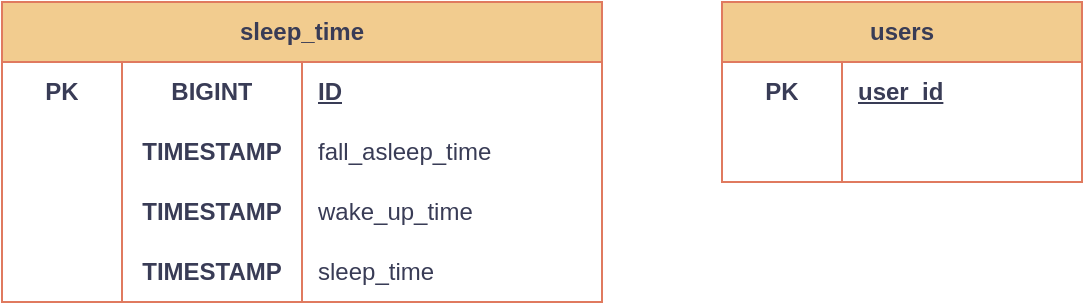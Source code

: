 <mxfile version="24.3.1" type="github">
  <diagram name="Страница — 1" id="BrCpzJXyoe6xOQEZYnKq">
    <mxGraphModel dx="1024" dy="551" grid="1" gridSize="10" guides="1" tooltips="1" connect="1" arrows="1" fold="1" page="1" pageScale="1" pageWidth="1169" pageHeight="827" math="0" shadow="0">
      <root>
        <mxCell id="0" />
        <mxCell id="1" parent="0" />
        <mxCell id="RB-vv6v-7lnxC394X1P7-31" value="sleep_time" style="shape=table;startSize=30;container=1;collapsible=1;childLayout=tableLayout;fixedRows=1;rowLines=0;fontStyle=1;align=center;resizeLast=1;html=1;whiteSpace=wrap;strokeColor=#E07A5F;fontColor=#393C56;fillColor=#F2CC8F;perimeterSpacing=1;" vertex="1" parent="1">
          <mxGeometry x="120" y="80" width="300" height="150" as="geometry">
            <mxRectangle x="120" y="80" width="100" height="30" as="alternateBounds" />
          </mxGeometry>
        </mxCell>
        <mxCell id="RB-vv6v-7lnxC394X1P7-32" value="" style="shape=tableRow;horizontal=0;startSize=0;swimlaneHead=0;swimlaneBody=0;fillColor=none;collapsible=0;dropTarget=0;points=[[0,0.5],[1,0.5]];portConstraint=eastwest;top=0;left=0;right=0;bottom=0;html=1;strokeColor=#E07A5F;fontColor=#393C56;" vertex="1" parent="RB-vv6v-7lnxC394X1P7-31">
          <mxGeometry y="30" width="300" height="30" as="geometry" />
        </mxCell>
        <mxCell id="RB-vv6v-7lnxC394X1P7-47" style="shape=partialRectangle;connectable=0;fillColor=none;top=0;left=0;bottom=0;right=0;fontStyle=1;overflow=hidden;html=1;whiteSpace=wrap;strokeColor=default;fontColor=#393C56;perimeterSpacing=1;" vertex="1" parent="RB-vv6v-7lnxC394X1P7-32">
          <mxGeometry width="60" height="30" as="geometry">
            <mxRectangle width="60" height="30" as="alternateBounds" />
          </mxGeometry>
        </mxCell>
        <mxCell id="RB-vv6v-7lnxC394X1P7-33" value="BIGINT" style="shape=partialRectangle;connectable=0;fillColor=none;top=0;left=0;bottom=0;right=0;fontStyle=1;overflow=hidden;html=1;whiteSpace=wrap;strokeColor=default;fontColor=#393C56;perimeterSpacing=1;" vertex="1" parent="RB-vv6v-7lnxC394X1P7-32">
          <mxGeometry x="60" width="90" height="30" as="geometry">
            <mxRectangle width="90" height="30" as="alternateBounds" />
          </mxGeometry>
        </mxCell>
        <mxCell id="RB-vv6v-7lnxC394X1P7-34" value="ID" style="shape=partialRectangle;connectable=0;fillColor=none;top=0;left=0;bottom=0;right=0;align=left;spacingLeft=6;fontStyle=5;overflow=hidden;html=1;whiteSpace=wrap;strokeColor=#E07A5F;fontColor=#393C56;perimeterSpacing=1;" vertex="1" parent="RB-vv6v-7lnxC394X1P7-32">
          <mxGeometry x="150" width="150" height="30" as="geometry">
            <mxRectangle width="150" height="30" as="alternateBounds" />
          </mxGeometry>
        </mxCell>
        <mxCell id="RB-vv6v-7lnxC394X1P7-38" value="" style="shape=tableRow;horizontal=0;startSize=0;swimlaneHead=0;swimlaneBody=0;fillColor=none;collapsible=0;dropTarget=0;points=[[0,0.5],[1,0.5]];portConstraint=eastwest;top=0;left=0;right=0;bottom=0;html=1;strokeColor=#E07A5F;fontColor=#393C56;" vertex="1" parent="RB-vv6v-7lnxC394X1P7-31">
          <mxGeometry y="60" width="300" height="30" as="geometry" />
        </mxCell>
        <mxCell id="RB-vv6v-7lnxC394X1P7-48" style="shape=partialRectangle;connectable=0;fillColor=none;top=0;left=0;bottom=0;right=0;editable=1;overflow=hidden;html=1;whiteSpace=wrap;strokeColor=#E07A5F;fontColor=#393C56;" vertex="1" parent="RB-vv6v-7lnxC394X1P7-38">
          <mxGeometry width="60" height="30" as="geometry">
            <mxRectangle width="60" height="30" as="alternateBounds" />
          </mxGeometry>
        </mxCell>
        <mxCell id="RB-vv6v-7lnxC394X1P7-39" value="TIMESTAMP" style="shape=partialRectangle;connectable=0;fillColor=none;top=0;left=0;bottom=0;right=0;editable=1;overflow=hidden;html=1;whiteSpace=wrap;strokeColor=#E07A5F;fontColor=#393C56;fontStyle=1" vertex="1" parent="RB-vv6v-7lnxC394X1P7-38">
          <mxGeometry x="60" width="90" height="30" as="geometry">
            <mxRectangle width="90" height="30" as="alternateBounds" />
          </mxGeometry>
        </mxCell>
        <mxCell id="RB-vv6v-7lnxC394X1P7-40" value="fall_asleep_time" style="shape=partialRectangle;connectable=0;fillColor=none;top=0;left=0;bottom=0;right=0;align=left;spacingLeft=6;overflow=hidden;html=1;whiteSpace=wrap;strokeColor=#E07A5F;fontColor=#393C56;" vertex="1" parent="RB-vv6v-7lnxC394X1P7-38">
          <mxGeometry x="150" width="150" height="30" as="geometry">
            <mxRectangle width="150" height="30" as="alternateBounds" />
          </mxGeometry>
        </mxCell>
        <mxCell id="RB-vv6v-7lnxC394X1P7-41" value="" style="shape=tableRow;horizontal=0;startSize=0;swimlaneHead=0;swimlaneBody=0;fillColor=none;collapsible=0;dropTarget=0;points=[[0,0.5],[1,0.5]];portConstraint=eastwest;top=0;left=0;right=0;bottom=0;html=1;strokeColor=#E07A5F;fontColor=#393C56;" vertex="1" parent="RB-vv6v-7lnxC394X1P7-31">
          <mxGeometry y="90" width="300" height="30" as="geometry" />
        </mxCell>
        <mxCell id="RB-vv6v-7lnxC394X1P7-49" style="shape=partialRectangle;connectable=0;fillColor=none;top=0;left=0;bottom=0;right=0;editable=1;overflow=hidden;html=1;whiteSpace=wrap;strokeColor=#E07A5F;fontColor=#393C56;" vertex="1" parent="RB-vv6v-7lnxC394X1P7-41">
          <mxGeometry width="60" height="30" as="geometry">
            <mxRectangle width="60" height="30" as="alternateBounds" />
          </mxGeometry>
        </mxCell>
        <mxCell id="RB-vv6v-7lnxC394X1P7-42" value="" style="shape=partialRectangle;connectable=0;fillColor=none;top=0;left=0;bottom=0;right=0;editable=1;overflow=hidden;html=1;whiteSpace=wrap;strokeColor=#E07A5F;fontColor=#393C56;" vertex="1" parent="RB-vv6v-7lnxC394X1P7-41">
          <mxGeometry x="60" width="90" height="30" as="geometry">
            <mxRectangle width="90" height="30" as="alternateBounds" />
          </mxGeometry>
        </mxCell>
        <mxCell id="RB-vv6v-7lnxC394X1P7-43" value="wake_up_time" style="shape=partialRectangle;connectable=0;fillColor=none;top=0;left=0;bottom=0;right=0;align=left;spacingLeft=6;overflow=hidden;html=1;whiteSpace=wrap;strokeColor=#E07A5F;fontColor=#393C56;" vertex="1" parent="RB-vv6v-7lnxC394X1P7-41">
          <mxGeometry x="150" width="150" height="30" as="geometry">
            <mxRectangle width="150" height="30" as="alternateBounds" />
          </mxGeometry>
        </mxCell>
        <mxCell id="RB-vv6v-7lnxC394X1P7-52" style="shape=tableRow;horizontal=0;startSize=0;swimlaneHead=0;swimlaneBody=0;fillColor=none;collapsible=0;dropTarget=0;points=[[0,0.5],[1,0.5]];portConstraint=eastwest;top=0;left=0;right=0;bottom=0;html=1;strokeColor=#E07A5F;fontColor=#393C56;" vertex="1" parent="RB-vv6v-7lnxC394X1P7-31">
          <mxGeometry y="120" width="300" height="30" as="geometry" />
        </mxCell>
        <mxCell id="RB-vv6v-7lnxC394X1P7-53" style="shape=partialRectangle;connectable=0;fillColor=none;top=0;left=0;bottom=0;right=0;editable=1;overflow=hidden;html=1;whiteSpace=wrap;strokeColor=#E07A5F;fontColor=#393C56;" vertex="1" parent="RB-vv6v-7lnxC394X1P7-52">
          <mxGeometry width="60" height="30" as="geometry">
            <mxRectangle width="60" height="30" as="alternateBounds" />
          </mxGeometry>
        </mxCell>
        <mxCell id="RB-vv6v-7lnxC394X1P7-54" style="shape=partialRectangle;connectable=0;fillColor=none;top=0;left=0;bottom=0;right=0;editable=1;overflow=hidden;html=1;whiteSpace=wrap;strokeColor=#E07A5F;fontColor=#393C56;" vertex="1" parent="RB-vv6v-7lnxC394X1P7-52">
          <mxGeometry x="60" width="90" height="30" as="geometry">
            <mxRectangle width="90" height="30" as="alternateBounds" />
          </mxGeometry>
        </mxCell>
        <mxCell id="RB-vv6v-7lnxC394X1P7-55" value="sleep_time" style="shape=partialRectangle;connectable=0;fillColor=none;top=0;left=0;bottom=0;right=0;align=left;spacingLeft=6;overflow=hidden;html=1;whiteSpace=wrap;strokeColor=#E07A5F;fontColor=#393C56;" vertex="1" parent="RB-vv6v-7lnxC394X1P7-52">
          <mxGeometry x="150" width="150" height="30" as="geometry">
            <mxRectangle width="150" height="30" as="alternateBounds" />
          </mxGeometry>
        </mxCell>
        <mxCell id="RB-vv6v-7lnxC394X1P7-50" value="PK" style="shape=partialRectangle;connectable=0;fillColor=none;top=0;left=0;bottom=0;right=0;fontStyle=1;overflow=hidden;html=1;whiteSpace=wrap;strokeColor=default;fontColor=#393C56;perimeterSpacing=1;" vertex="1" parent="1">
          <mxGeometry x="120" y="110" width="60" height="30" as="geometry">
            <mxRectangle width="60" height="30" as="alternateBounds" />
          </mxGeometry>
        </mxCell>
        <mxCell id="RB-vv6v-7lnxC394X1P7-56" value="TIMESTAMP" style="shape=partialRectangle;connectable=0;fillColor=none;top=0;left=0;bottom=0;right=0;editable=1;overflow=hidden;html=1;whiteSpace=wrap;strokeColor=#E07A5F;fontColor=#393C56;fontStyle=1" vertex="1" parent="1">
          <mxGeometry x="180" y="170" width="90" height="30" as="geometry">
            <mxRectangle width="90" height="30" as="alternateBounds" />
          </mxGeometry>
        </mxCell>
        <mxCell id="RB-vv6v-7lnxC394X1P7-57" value="TIMESTAMP" style="shape=partialRectangle;connectable=0;fillColor=none;top=0;left=0;bottom=0;right=0;editable=1;overflow=hidden;html=1;whiteSpace=wrap;strokeColor=#E07A5F;fontColor=#393C56;fontStyle=1" vertex="1" parent="1">
          <mxGeometry x="180" y="200" width="90" height="30" as="geometry">
            <mxRectangle width="90" height="30" as="alternateBounds" />
          </mxGeometry>
        </mxCell>
        <mxCell id="RB-vv6v-7lnxC394X1P7-62" value="users" style="shape=table;startSize=30;container=1;collapsible=1;childLayout=tableLayout;fixedRows=1;rowLines=0;fontStyle=1;align=center;resizeLast=1;html=1;whiteSpace=wrap;strokeColor=#E07A5F;fontColor=#393C56;fillColor=#F2CC8F;" vertex="1" parent="1">
          <mxGeometry x="480" y="80" width="180" height="90" as="geometry" />
        </mxCell>
        <mxCell id="RB-vv6v-7lnxC394X1P7-63" value="" style="shape=tableRow;horizontal=0;startSize=0;swimlaneHead=0;swimlaneBody=0;fillColor=none;collapsible=0;dropTarget=0;points=[[0,0.5],[1,0.5]];portConstraint=eastwest;top=0;left=0;right=0;bottom=0;html=1;strokeColor=#E07A5F;fontColor=#393C56;" vertex="1" parent="RB-vv6v-7lnxC394X1P7-62">
          <mxGeometry y="30" width="180" height="30" as="geometry" />
        </mxCell>
        <mxCell id="RB-vv6v-7lnxC394X1P7-64" value="PK" style="shape=partialRectangle;connectable=0;fillColor=none;top=0;left=0;bottom=0;right=0;fontStyle=1;overflow=hidden;html=1;whiteSpace=wrap;strokeColor=#E07A5F;fontColor=#393C56;" vertex="1" parent="RB-vv6v-7lnxC394X1P7-63">
          <mxGeometry width="60" height="30" as="geometry">
            <mxRectangle width="60" height="30" as="alternateBounds" />
          </mxGeometry>
        </mxCell>
        <mxCell id="RB-vv6v-7lnxC394X1P7-65" value="user_id" style="shape=partialRectangle;connectable=0;fillColor=none;top=0;left=0;bottom=0;right=0;align=left;spacingLeft=6;fontStyle=5;overflow=hidden;html=1;whiteSpace=wrap;strokeColor=#E07A5F;fontColor=#393C56;" vertex="1" parent="RB-vv6v-7lnxC394X1P7-63">
          <mxGeometry x="60" width="120" height="30" as="geometry">
            <mxRectangle width="120" height="30" as="alternateBounds" />
          </mxGeometry>
        </mxCell>
        <mxCell id="RB-vv6v-7lnxC394X1P7-66" value="" style="shape=tableRow;horizontal=0;startSize=0;swimlaneHead=0;swimlaneBody=0;fillColor=none;collapsible=0;dropTarget=0;points=[[0,0.5],[1,0.5]];portConstraint=eastwest;top=0;left=0;right=0;bottom=1;html=1;strokeColor=#E07A5F;fontColor=#393C56;" vertex="1" parent="RB-vv6v-7lnxC394X1P7-62">
          <mxGeometry y="60" width="180" height="30" as="geometry" />
        </mxCell>
        <mxCell id="RB-vv6v-7lnxC394X1P7-67" value="" style="shape=partialRectangle;connectable=0;fillColor=none;top=0;left=0;bottom=0;right=0;fontStyle=1;overflow=hidden;html=1;whiteSpace=wrap;strokeColor=#E07A5F;fontColor=#393C56;" vertex="1" parent="RB-vv6v-7lnxC394X1P7-66">
          <mxGeometry width="60" height="30" as="geometry">
            <mxRectangle width="60" height="30" as="alternateBounds" />
          </mxGeometry>
        </mxCell>
        <mxCell id="RB-vv6v-7lnxC394X1P7-68" value="" style="shape=partialRectangle;connectable=0;fillColor=none;top=0;left=0;bottom=0;right=0;align=left;spacingLeft=6;fontStyle=5;overflow=hidden;html=1;whiteSpace=wrap;strokeColor=#E07A5F;fontColor=#393C56;" vertex="1" parent="RB-vv6v-7lnxC394X1P7-66">
          <mxGeometry x="60" width="120" height="30" as="geometry">
            <mxRectangle width="120" height="30" as="alternateBounds" />
          </mxGeometry>
        </mxCell>
      </root>
    </mxGraphModel>
  </diagram>
</mxfile>
